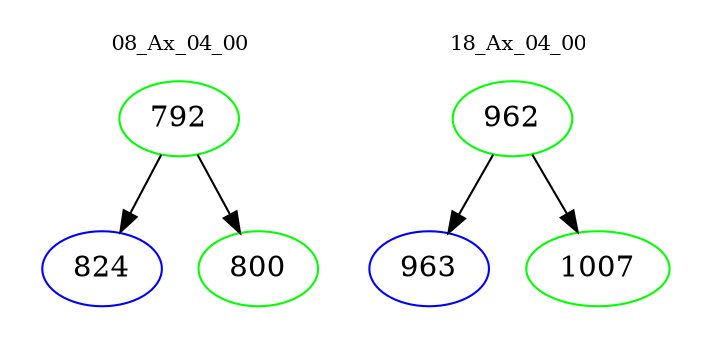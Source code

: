 digraph{
subgraph cluster_0 {
color = white
label = "08_Ax_04_00";
fontsize=10;
T0_792 [label="792", color="green"]
T0_792 -> T0_824 [color="black"]
T0_824 [label="824", color="blue"]
T0_792 -> T0_800 [color="black"]
T0_800 [label="800", color="green"]
}
subgraph cluster_1 {
color = white
label = "18_Ax_04_00";
fontsize=10;
T1_962 [label="962", color="green"]
T1_962 -> T1_963 [color="black"]
T1_963 [label="963", color="blue"]
T1_962 -> T1_1007 [color="black"]
T1_1007 [label="1007", color="green"]
}
}
